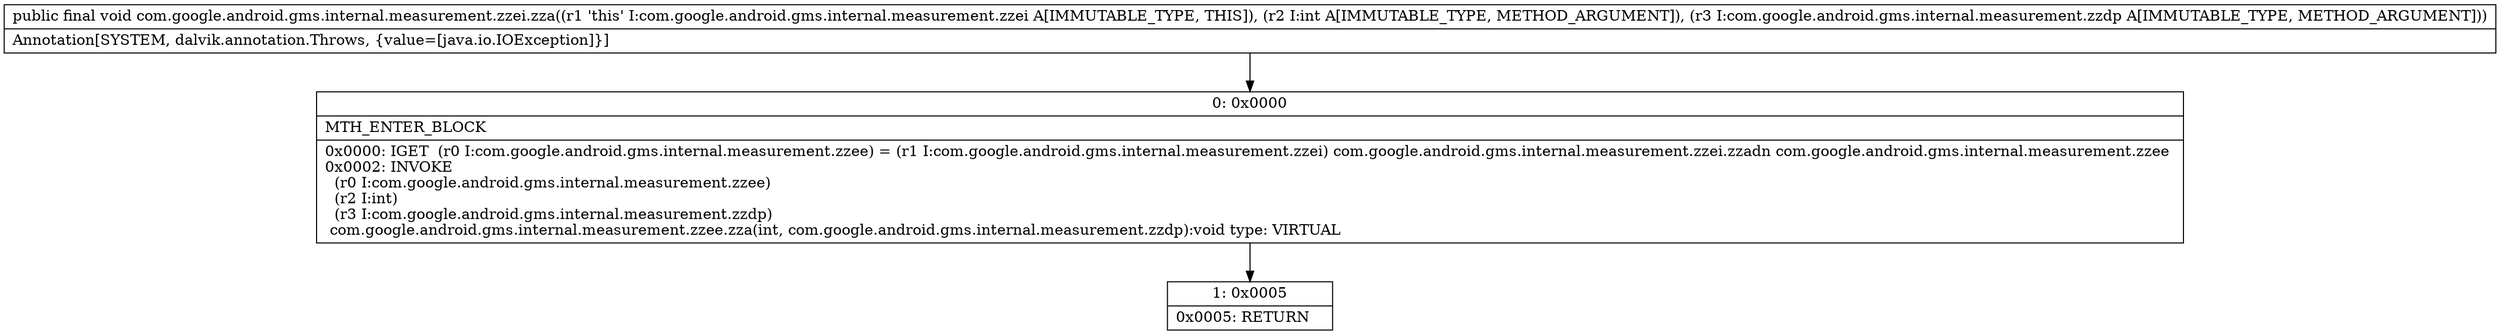 digraph "CFG forcom.google.android.gms.internal.measurement.zzei.zza(ILcom\/google\/android\/gms\/internal\/measurement\/zzdp;)V" {
Node_0 [shape=record,label="{0\:\ 0x0000|MTH_ENTER_BLOCK\l|0x0000: IGET  (r0 I:com.google.android.gms.internal.measurement.zzee) = (r1 I:com.google.android.gms.internal.measurement.zzei) com.google.android.gms.internal.measurement.zzei.zzadn com.google.android.gms.internal.measurement.zzee \l0x0002: INVOKE  \l  (r0 I:com.google.android.gms.internal.measurement.zzee)\l  (r2 I:int)\l  (r3 I:com.google.android.gms.internal.measurement.zzdp)\l com.google.android.gms.internal.measurement.zzee.zza(int, com.google.android.gms.internal.measurement.zzdp):void type: VIRTUAL \l}"];
Node_1 [shape=record,label="{1\:\ 0x0005|0x0005: RETURN   \l}"];
MethodNode[shape=record,label="{public final void com.google.android.gms.internal.measurement.zzei.zza((r1 'this' I:com.google.android.gms.internal.measurement.zzei A[IMMUTABLE_TYPE, THIS]), (r2 I:int A[IMMUTABLE_TYPE, METHOD_ARGUMENT]), (r3 I:com.google.android.gms.internal.measurement.zzdp A[IMMUTABLE_TYPE, METHOD_ARGUMENT]))  | Annotation[SYSTEM, dalvik.annotation.Throws, \{value=[java.io.IOException]\}]\l}"];
MethodNode -> Node_0;
Node_0 -> Node_1;
}

